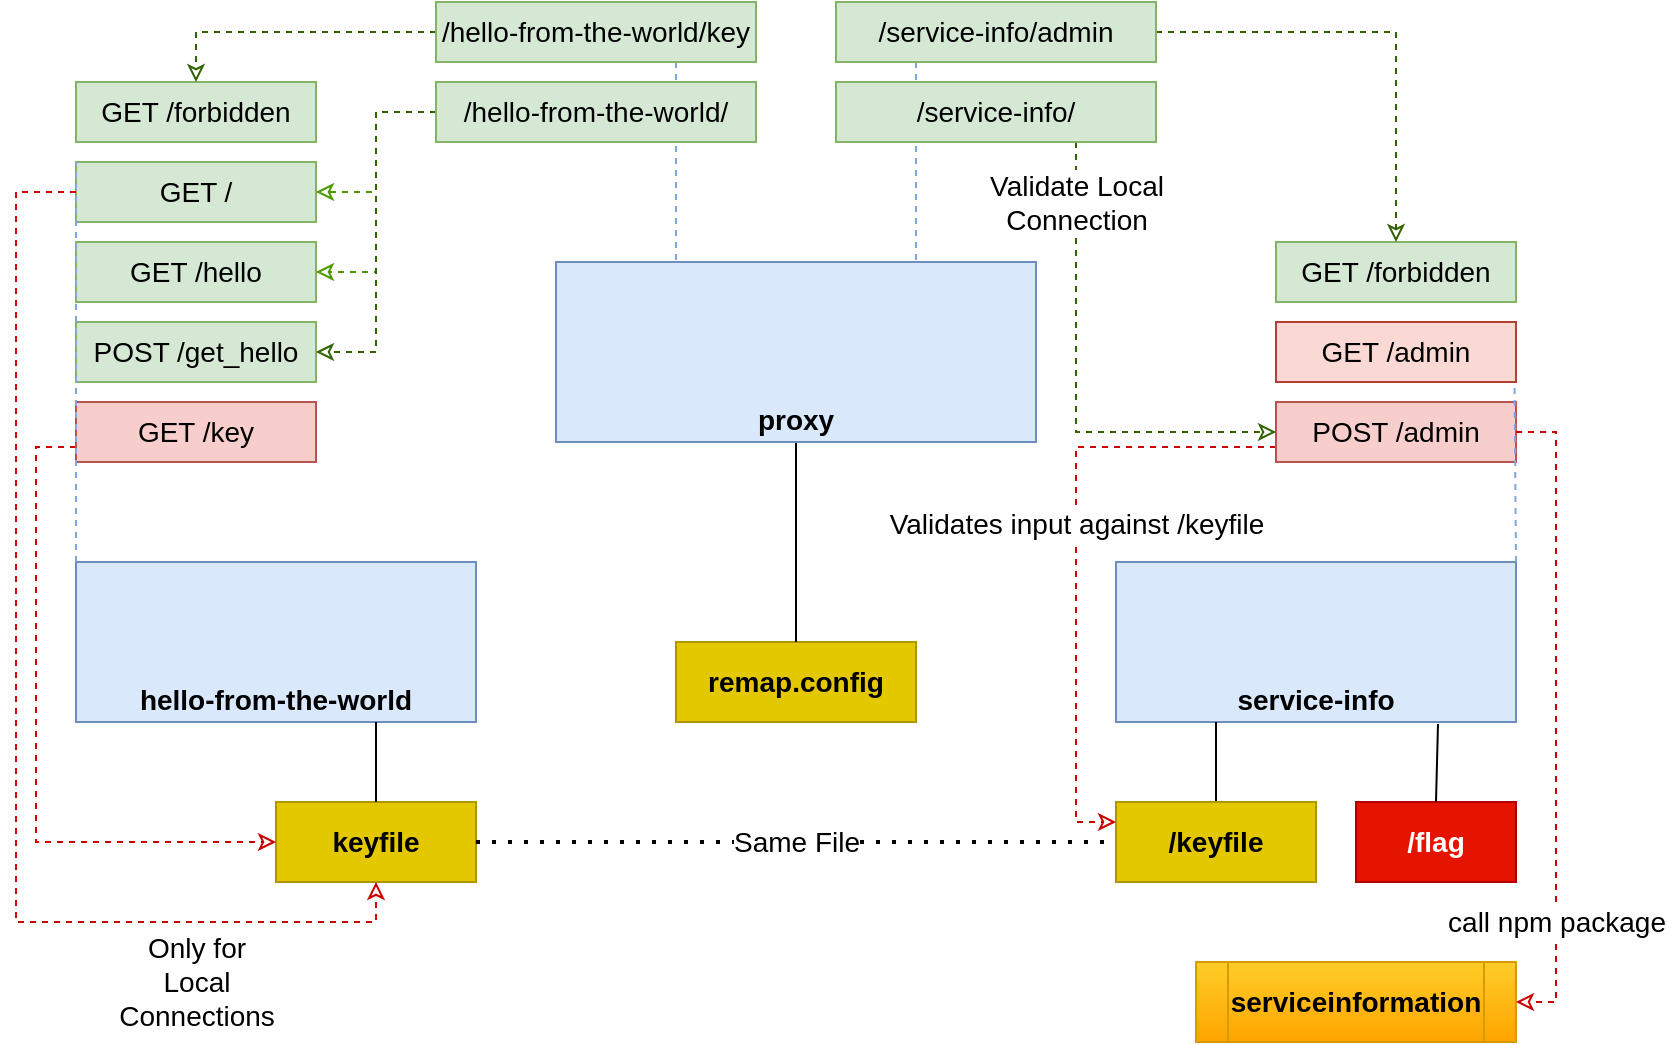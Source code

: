 <mxfile version="16.6.4" type="device"><diagram id="IQHMe1skAxFkZUN5owls" name="Page-1"><mxGraphModel dx="796" dy="493" grid="1" gridSize="10" guides="1" tooltips="1" connect="1" arrows="1" fold="1" page="1" pageScale="1" pageWidth="850" pageHeight="1100" math="0" shadow="0"><root><mxCell id="0"/><mxCell id="1" parent="0"/><mxCell id="89Q4P0CaciUAzCpapgfD-12" value="" style="group" vertex="1" connectable="0" parent="1"><mxGeometry x="40" y="360" width="200" height="80" as="geometry"/></mxCell><mxCell id="89Q4P0CaciUAzCpapgfD-8" value="hello-from-the-world" style="rounded=0;whiteSpace=wrap;html=1;fontStyle=1;fontSize=14;verticalAlign=bottom;fillColor=#dae8fc;strokeColor=#6c8ebf;" vertex="1" parent="89Q4P0CaciUAzCpapgfD-12"><mxGeometry width="200" height="80" as="geometry"/></mxCell><mxCell id="89Q4P0CaciUAzCpapgfD-11" value="" style="shape=image;verticalLabelPosition=bottom;labelBackgroundColor=default;verticalAlign=top;aspect=fixed;imageAspect=0;image=https://upload.wikimedia.org/wikipedia/commons/1/1b/Nim-logo.png;" vertex="1" parent="89Q4P0CaciUAzCpapgfD-12"><mxGeometry x="63" y="4" width="71.27" height="54" as="geometry"/></mxCell><mxCell id="89Q4P0CaciUAzCpapgfD-43" value="remap.config" style="rounded=0;whiteSpace=wrap;html=1;fontSize=14;fillColor=#e3c800;strokeColor=#B09500;fontColor=#000000;fontStyle=1" vertex="1" parent="1"><mxGeometry x="340" y="400" width="120" height="40" as="geometry"/></mxCell><mxCell id="89Q4P0CaciUAzCpapgfD-47" value="" style="endArrow=none;html=1;rounded=0;fontSize=14;exitX=0.5;exitY=0;exitDx=0;exitDy=0;entryX=0.5;entryY=1;entryDx=0;entryDy=0;" edge="1" parent="1" source="89Q4P0CaciUAzCpapgfD-43" target="89Q4P0CaciUAzCpapgfD-4"><mxGeometry width="50" height="50" relative="1" as="geometry"><mxPoint x="380" y="320" as="sourcePoint"/><mxPoint x="430" y="270" as="targetPoint"/></mxGeometry></mxCell><mxCell id="89Q4P0CaciUAzCpapgfD-48" value="" style="group" vertex="1" connectable="0" parent="1"><mxGeometry x="560" y="360" width="200" height="80" as="geometry"/></mxCell><mxCell id="89Q4P0CaciUAzCpapgfD-18" value="service-info" style="rounded=0;whiteSpace=wrap;html=1;fontStyle=1;fontSize=14;verticalAlign=bottom;fillColor=#dae8fc;strokeColor=#6c8ebf;" vertex="1" parent="89Q4P0CaciUAzCpapgfD-48"><mxGeometry width="200" height="80" as="geometry"/></mxCell><mxCell id="89Q4P0CaciUAzCpapgfD-23" value="" style="shape=image;verticalLabelPosition=bottom;labelBackgroundColor=default;verticalAlign=top;aspect=fixed;imageAspect=0;image=https://upload.wikimedia.org/wikipedia/commons/thumb/d/d9/Node.js_logo.svg/1200px-Node.js_logo.svg.png;" vertex="1" parent="89Q4P0CaciUAzCpapgfD-48"><mxGeometry x="62.39" y="17" width="75.22" height="46" as="geometry"/></mxCell><mxCell id="89Q4P0CaciUAzCpapgfD-49" value="keyfile" style="rounded=0;whiteSpace=wrap;html=1;fontSize=14;fillColor=#e3c800;strokeColor=#B09500;fontColor=#000000;fontStyle=1" vertex="1" parent="1"><mxGeometry x="140" y="480" width="100" height="40" as="geometry"/></mxCell><mxCell id="89Q4P0CaciUAzCpapgfD-51" value="" style="endArrow=none;html=1;rounded=0;fontSize=14;exitX=0.5;exitY=0;exitDx=0;exitDy=0;entryX=0.75;entryY=1;entryDx=0;entryDy=0;" edge="1" parent="1" source="89Q4P0CaciUAzCpapgfD-49" target="89Q4P0CaciUAzCpapgfD-8"><mxGeometry width="50" height="50" relative="1" as="geometry"><mxPoint x="410" y="370" as="sourcePoint"/><mxPoint x="410" y="340" as="targetPoint"/></mxGeometry></mxCell><mxCell id="89Q4P0CaciUAzCpapgfD-52" value="" style="endArrow=none;html=1;rounded=0;fontSize=14;exitX=0.5;exitY=0;exitDx=0;exitDy=0;entryX=0.25;entryY=1;entryDx=0;entryDy=0;" edge="1" parent="1" source="89Q4P0CaciUAzCpapgfD-56" target="89Q4P0CaciUAzCpapgfD-18"><mxGeometry width="50" height="50" relative="1" as="geometry"><mxPoint x="660" y="480" as="sourcePoint"/><mxPoint x="150" y="450" as="targetPoint"/></mxGeometry></mxCell><mxCell id="89Q4P0CaciUAzCpapgfD-55" value="Same File" style="endArrow=none;dashed=1;html=1;dashPattern=1 3;strokeWidth=2;rounded=0;fontSize=14;entryX=0;entryY=0.5;entryDx=0;entryDy=0;exitX=1;exitY=0.5;exitDx=0;exitDy=0;" edge="1" parent="1" source="89Q4P0CaciUAzCpapgfD-49" target="89Q4P0CaciUAzCpapgfD-56"><mxGeometry width="50" height="50" relative="1" as="geometry"><mxPoint x="460" y="500" as="sourcePoint"/><mxPoint x="600" y="500" as="targetPoint"/></mxGeometry></mxCell><mxCell id="89Q4P0CaciUAzCpapgfD-56" value="/keyfile" style="rounded=0;whiteSpace=wrap;html=1;fontSize=14;fillColor=#e3c800;strokeColor=#B09500;fontColor=#000000;fontStyle=1" vertex="1" parent="1"><mxGeometry x="560" y="480" width="100" height="40" as="geometry"/></mxCell><mxCell id="89Q4P0CaciUAzCpapgfD-57" value="/flag" style="rounded=0;whiteSpace=wrap;html=1;fontSize=14;fillColor=#e51400;strokeColor=#B20000;fontStyle=1;fontColor=#ffffff;" vertex="1" parent="1"><mxGeometry x="680" y="480" width="80" height="40" as="geometry"/></mxCell><mxCell id="89Q4P0CaciUAzCpapgfD-58" value="" style="endArrow=none;html=1;rounded=0;fontSize=14;exitX=0.5;exitY=0;exitDx=0;exitDy=0;entryX=0.805;entryY=1.013;entryDx=0;entryDy=0;entryPerimeter=0;" edge="1" parent="1" source="89Q4P0CaciUAzCpapgfD-57" target="89Q4P0CaciUAzCpapgfD-18"><mxGeometry width="50" height="50" relative="1" as="geometry"><mxPoint x="620" y="490" as="sourcePoint"/><mxPoint x="760" y="460" as="targetPoint"/></mxGeometry></mxCell><mxCell id="89Q4P0CaciUAzCpapgfD-59" value="GET /" style="rounded=0;whiteSpace=wrap;html=1;fontSize=14;fillColor=#d5e8d4;strokeColor=#82b366;" vertex="1" parent="1"><mxGeometry x="40" y="160" width="120" height="30" as="geometry"/></mxCell><mxCell id="89Q4P0CaciUAzCpapgfD-61" value="GET /hello" style="rounded=0;whiteSpace=wrap;html=1;fontSize=14;fillColor=#d5e8d4;strokeColor=#82b366;" vertex="1" parent="1"><mxGeometry x="40" y="200" width="120" height="30" as="geometry"/></mxCell><mxCell id="89Q4P0CaciUAzCpapgfD-62" value="GET /forbidden" style="rounded=0;whiteSpace=wrap;html=1;fontSize=14;fillColor=#d5e8d4;strokeColor=#82b366;" vertex="1" parent="1"><mxGeometry x="40" y="120" width="120" height="30" as="geometry"/></mxCell><mxCell id="89Q4P0CaciUAzCpapgfD-100" style="edgeStyle=orthogonalEdgeStyle;rounded=0;orthogonalLoop=1;jettySize=auto;html=1;entryX=0;entryY=0.5;entryDx=0;entryDy=0;dashed=1;fontSize=14;startArrow=none;startFill=0;endArrow=classic;endFill=0;strokeColor=#CC0000;exitX=0;exitY=0.75;exitDx=0;exitDy=0;" edge="1" parent="1" source="89Q4P0CaciUAzCpapgfD-63" target="89Q4P0CaciUAzCpapgfD-49"><mxGeometry relative="1" as="geometry"/></mxCell><mxCell id="89Q4P0CaciUAzCpapgfD-63" value="GET /key" style="rounded=0;whiteSpace=wrap;html=1;fontSize=14;fillColor=#f8cecc;strokeColor=#b85450;" vertex="1" parent="1"><mxGeometry x="40" y="280" width="120" height="30" as="geometry"/></mxCell><mxCell id="89Q4P0CaciUAzCpapgfD-65" value="POST /get_hello" style="rounded=0;whiteSpace=wrap;html=1;fontSize=14;fillColor=#d5e8d4;strokeColor=#82b366;" vertex="1" parent="1"><mxGeometry x="40" y="240" width="120" height="30" as="geometry"/></mxCell><mxCell id="89Q4P0CaciUAzCpapgfD-75" value="Validates input against /keyfile" style="edgeStyle=orthogonalEdgeStyle;rounded=0;orthogonalLoop=1;jettySize=auto;html=1;entryX=0;entryY=0.25;entryDx=0;entryDy=0;dashed=1;fontSize=14;startArrow=none;startFill=0;endArrow=classic;endFill=0;strokeColor=#CC0000;exitX=0;exitY=0.75;exitDx=0;exitDy=0;" edge="1" parent="1" source="89Q4P0CaciUAzCpapgfD-66" target="89Q4P0CaciUAzCpapgfD-56"><mxGeometry x="-0.106" relative="1" as="geometry"><mxPoint y="1" as="offset"/></mxGeometry></mxCell><mxCell id="89Q4P0CaciUAzCpapgfD-66" value="POST /admin" style="rounded=0;whiteSpace=wrap;html=1;fontSize=14;fillColor=#f8cecc;strokeColor=#b85450;" vertex="1" parent="1"><mxGeometry x="640" y="280" width="120" height="30" as="geometry"/></mxCell><mxCell id="89Q4P0CaciUAzCpapgfD-67" value="GET /forbidden" style="rounded=0;whiteSpace=wrap;html=1;fontSize=14;fillColor=#d5e8d4;strokeColor=#82b366;" vertex="1" parent="1"><mxGeometry x="640" y="200" width="120" height="30" as="geometry"/></mxCell><mxCell id="89Q4P0CaciUAzCpapgfD-72" value="" style="endArrow=none;html=1;rounded=0;fontSize=14;exitX=0;exitY=0;exitDx=0;exitDy=0;entryX=0;entryY=0;entryDx=0;entryDy=0;dashed=1;strokeColor=#7EA6E0;startArrow=none;startFill=0;" edge="1" parent="1" source="89Q4P0CaciUAzCpapgfD-8" target="89Q4P0CaciUAzCpapgfD-59"><mxGeometry width="50" height="50" relative="1" as="geometry"><mxPoint x="430" y="300" as="sourcePoint"/><mxPoint x="480" y="250" as="targetPoint"/></mxGeometry></mxCell><mxCell id="89Q4P0CaciUAzCpapgfD-74" value="" style="endArrow=none;html=1;rounded=0;fontSize=14;exitX=1;exitY=0;exitDx=0;exitDy=0;dashed=1;strokeColor=#7EA6E0;startArrow=none;startFill=0;" edge="1" parent="1" source="89Q4P0CaciUAzCpapgfD-18"><mxGeometry width="50" height="50" relative="1" as="geometry"><mxPoint x="759" y="255" as="sourcePoint"/><mxPoint x="759" y="240" as="targetPoint"/></mxGeometry></mxCell><mxCell id="89Q4P0CaciUAzCpapgfD-76" value="" style="group" vertex="1" connectable="0" parent="1"><mxGeometry x="280" y="210" width="240" height="90" as="geometry"/></mxCell><mxCell id="89Q4P0CaciUAzCpapgfD-4" value="proxy" style="rounded=0;whiteSpace=wrap;html=1;fontStyle=1;verticalAlign=bottom;fontSize=14;fillColor=#dae8fc;strokeColor=#6c8ebf;" vertex="1" parent="89Q4P0CaciUAzCpapgfD-76"><mxGeometry width="240" height="90" as="geometry"/></mxCell><mxCell id="89Q4P0CaciUAzCpapgfD-6" value="" style="shape=image;verticalLabelPosition=bottom;labelBackgroundColor=default;verticalAlign=top;aspect=fixed;imageAspect=0;image=https://trafficserver.apache.org/images/press/ts_logo_tm_380x73.png;" vertex="1" parent="89Q4P0CaciUAzCpapgfD-76"><mxGeometry x="19.2" y="24.93" width="201.6" height="38.525" as="geometry"/></mxCell><mxCell id="89Q4P0CaciUAzCpapgfD-81" style="edgeStyle=orthogonalEdgeStyle;rounded=0;orthogonalLoop=1;jettySize=auto;html=1;entryX=0.5;entryY=0;entryDx=0;entryDy=0;dashed=1;fontSize=14;startArrow=none;startFill=0;endArrow=classic;endFill=0;strokeColor=#326300;" edge="1" parent="1" source="89Q4P0CaciUAzCpapgfD-78" target="89Q4P0CaciUAzCpapgfD-62"><mxGeometry relative="1" as="geometry"/></mxCell><mxCell id="89Q4P0CaciUAzCpapgfD-90" style="edgeStyle=orthogonalEdgeStyle;rounded=0;orthogonalLoop=1;jettySize=auto;html=1;entryX=0.25;entryY=0;entryDx=0;entryDy=0;dashed=1;fontSize=14;startArrow=none;startFill=0;endArrow=none;endFill=0;strokeColor=#7EA6E0;exitX=0.75;exitY=1;exitDx=0;exitDy=0;" edge="1" parent="1" source="89Q4P0CaciUAzCpapgfD-78" target="89Q4P0CaciUAzCpapgfD-4"><mxGeometry relative="1" as="geometry"/></mxCell><mxCell id="89Q4P0CaciUAzCpapgfD-78" value="/hello-from-the-world/key" style="rounded=0;whiteSpace=wrap;html=1;fontSize=14;fillColor=#d5e8d4;strokeColor=#82b366;" vertex="1" parent="1"><mxGeometry x="220" y="80" width="160" height="30" as="geometry"/></mxCell><mxCell id="89Q4P0CaciUAzCpapgfD-82" style="edgeStyle=orthogonalEdgeStyle;rounded=0;orthogonalLoop=1;jettySize=auto;html=1;entryX=1;entryY=0.5;entryDx=0;entryDy=0;dashed=1;fontSize=14;startArrow=none;startFill=0;endArrow=classic;endFill=0;strokeColor=#4D9900;" edge="1" parent="1" source="89Q4P0CaciUAzCpapgfD-79" target="89Q4P0CaciUAzCpapgfD-59"><mxGeometry relative="1" as="geometry"/></mxCell><mxCell id="89Q4P0CaciUAzCpapgfD-83" style="edgeStyle=orthogonalEdgeStyle;rounded=0;orthogonalLoop=1;jettySize=auto;html=1;entryX=1;entryY=0.5;entryDx=0;entryDy=0;dashed=1;fontSize=14;startArrow=none;startFill=0;endArrow=classic;endFill=0;strokeColor=#4D9900;" edge="1" parent="1" source="89Q4P0CaciUAzCpapgfD-79" target="89Q4P0CaciUAzCpapgfD-61"><mxGeometry relative="1" as="geometry"/></mxCell><mxCell id="89Q4P0CaciUAzCpapgfD-84" style="edgeStyle=orthogonalEdgeStyle;rounded=0;orthogonalLoop=1;jettySize=auto;html=1;exitX=0;exitY=0.5;exitDx=0;exitDy=0;entryX=1;entryY=0.5;entryDx=0;entryDy=0;dashed=1;fontSize=14;startArrow=none;startFill=0;endArrow=classic;endFill=0;strokeColor=#326300;" edge="1" parent="1" source="89Q4P0CaciUAzCpapgfD-79" target="89Q4P0CaciUAzCpapgfD-65"><mxGeometry relative="1" as="geometry"/></mxCell><mxCell id="89Q4P0CaciUAzCpapgfD-79" value="/hello-from-the-world/" style="rounded=0;whiteSpace=wrap;html=1;fontSize=14;fillColor=#d5e8d4;strokeColor=#82b366;" vertex="1" parent="1"><mxGeometry x="220" y="120" width="160" height="30" as="geometry"/></mxCell><mxCell id="89Q4P0CaciUAzCpapgfD-87" style="edgeStyle=orthogonalEdgeStyle;rounded=0;orthogonalLoop=1;jettySize=auto;html=1;dashed=1;fontSize=14;startArrow=none;startFill=0;endArrow=classic;endFill=0;strokeColor=#326300;" edge="1" parent="1" source="89Q4P0CaciUAzCpapgfD-85" target="89Q4P0CaciUAzCpapgfD-67"><mxGeometry relative="1" as="geometry"/></mxCell><mxCell id="89Q4P0CaciUAzCpapgfD-91" style="edgeStyle=orthogonalEdgeStyle;rounded=0;orthogonalLoop=1;jettySize=auto;html=1;entryX=0.75;entryY=0;entryDx=0;entryDy=0;dashed=1;fontSize=14;startArrow=none;startFill=0;endArrow=none;endFill=0;strokeColor=#7EA6E0;exitX=0.25;exitY=1;exitDx=0;exitDy=0;" edge="1" parent="1" source="89Q4P0CaciUAzCpapgfD-85" target="89Q4P0CaciUAzCpapgfD-4"><mxGeometry relative="1" as="geometry"/></mxCell><mxCell id="89Q4P0CaciUAzCpapgfD-85" value="/service-info/admin" style="rounded=0;whiteSpace=wrap;html=1;fontSize=14;fillColor=#d5e8d4;strokeColor=#82b366;" vertex="1" parent="1"><mxGeometry x="420" y="80" width="160" height="30" as="geometry"/></mxCell><mxCell id="89Q4P0CaciUAzCpapgfD-88" value="Validate Local&lt;br&gt;Connection" style="edgeStyle=orthogonalEdgeStyle;rounded=0;orthogonalLoop=1;jettySize=auto;html=1;exitX=0.75;exitY=1;exitDx=0;exitDy=0;entryX=0;entryY=0.5;entryDx=0;entryDy=0;dashed=1;fontSize=14;startArrow=none;startFill=0;endArrow=classic;endFill=0;strokeColor=#326300;" edge="1" parent="1" source="89Q4P0CaciUAzCpapgfD-86" target="89Q4P0CaciUAzCpapgfD-66"><mxGeometry x="-0.755" relative="1" as="geometry"><mxPoint as="offset"/></mxGeometry></mxCell><mxCell id="89Q4P0CaciUAzCpapgfD-86" value="/service-info/" style="rounded=0;whiteSpace=wrap;html=1;fontSize=14;fillColor=#d5e8d4;strokeColor=#82b366;" vertex="1" parent="1"><mxGeometry x="420" y="120" width="160" height="30" as="geometry"/></mxCell><mxCell id="89Q4P0CaciUAzCpapgfD-92" value="serviceinformation" style="shape=process;whiteSpace=wrap;html=1;backgroundOutline=1;fontSize=14;fillColor=#ffcd28;strokeColor=#d79b00;gradientColor=#ffa500;fontStyle=1" vertex="1" parent="1"><mxGeometry x="600" y="560" width="160" height="40" as="geometry"/></mxCell><mxCell id="89Q4P0CaciUAzCpapgfD-94" value="call npm package" style="edgeStyle=orthogonalEdgeStyle;rounded=0;orthogonalLoop=1;jettySize=auto;html=1;entryX=1;entryY=0.5;entryDx=0;entryDy=0;dashed=1;fontSize=14;startArrow=none;startFill=0;endArrow=classic;endFill=0;strokeColor=#CC0000;exitX=1;exitY=0.5;exitDx=0;exitDy=0;" edge="1" parent="1" source="89Q4P0CaciUAzCpapgfD-66" target="89Q4P0CaciUAzCpapgfD-92"><mxGeometry x="0.631" relative="1" as="geometry"><mxPoint x="650" y="312.5" as="sourcePoint"/><mxPoint x="570" y="500" as="targetPoint"/><mxPoint as="offset"/></mxGeometry></mxCell><mxCell id="89Q4P0CaciUAzCpapgfD-95" value="Only for&lt;br&gt;Local&lt;br&gt;Connections" style="edgeStyle=orthogonalEdgeStyle;rounded=0;orthogonalLoop=1;jettySize=auto;html=1;entryX=0.5;entryY=1;entryDx=0;entryDy=0;dashed=1;fontSize=14;startArrow=none;startFill=0;endArrow=classic;endFill=0;strokeColor=#CC0000;exitX=0;exitY=0.5;exitDx=0;exitDy=0;" edge="1" parent="1" source="89Q4P0CaciUAzCpapgfD-59" target="89Q4P0CaciUAzCpapgfD-49"><mxGeometry x="0.63" y="-30" relative="1" as="geometry"><mxPoint x="10" y="265" as="sourcePoint"/><mxPoint x="10" y="550" as="targetPoint"/><mxPoint as="offset"/><Array as="points"><mxPoint x="10" y="175"/><mxPoint x="10" y="540"/><mxPoint x="190" y="540"/></Array></mxGeometry></mxCell><mxCell id="89Q4P0CaciUAzCpapgfD-101" value="GET /admin" style="rounded=0;whiteSpace=wrap;html=1;fontSize=14;fillColor=#fad9d5;strokeColor=#ae4132;" vertex="1" parent="1"><mxGeometry x="640" y="240" width="120" height="30" as="geometry"/></mxCell></root></mxGraphModel></diagram></mxfile>